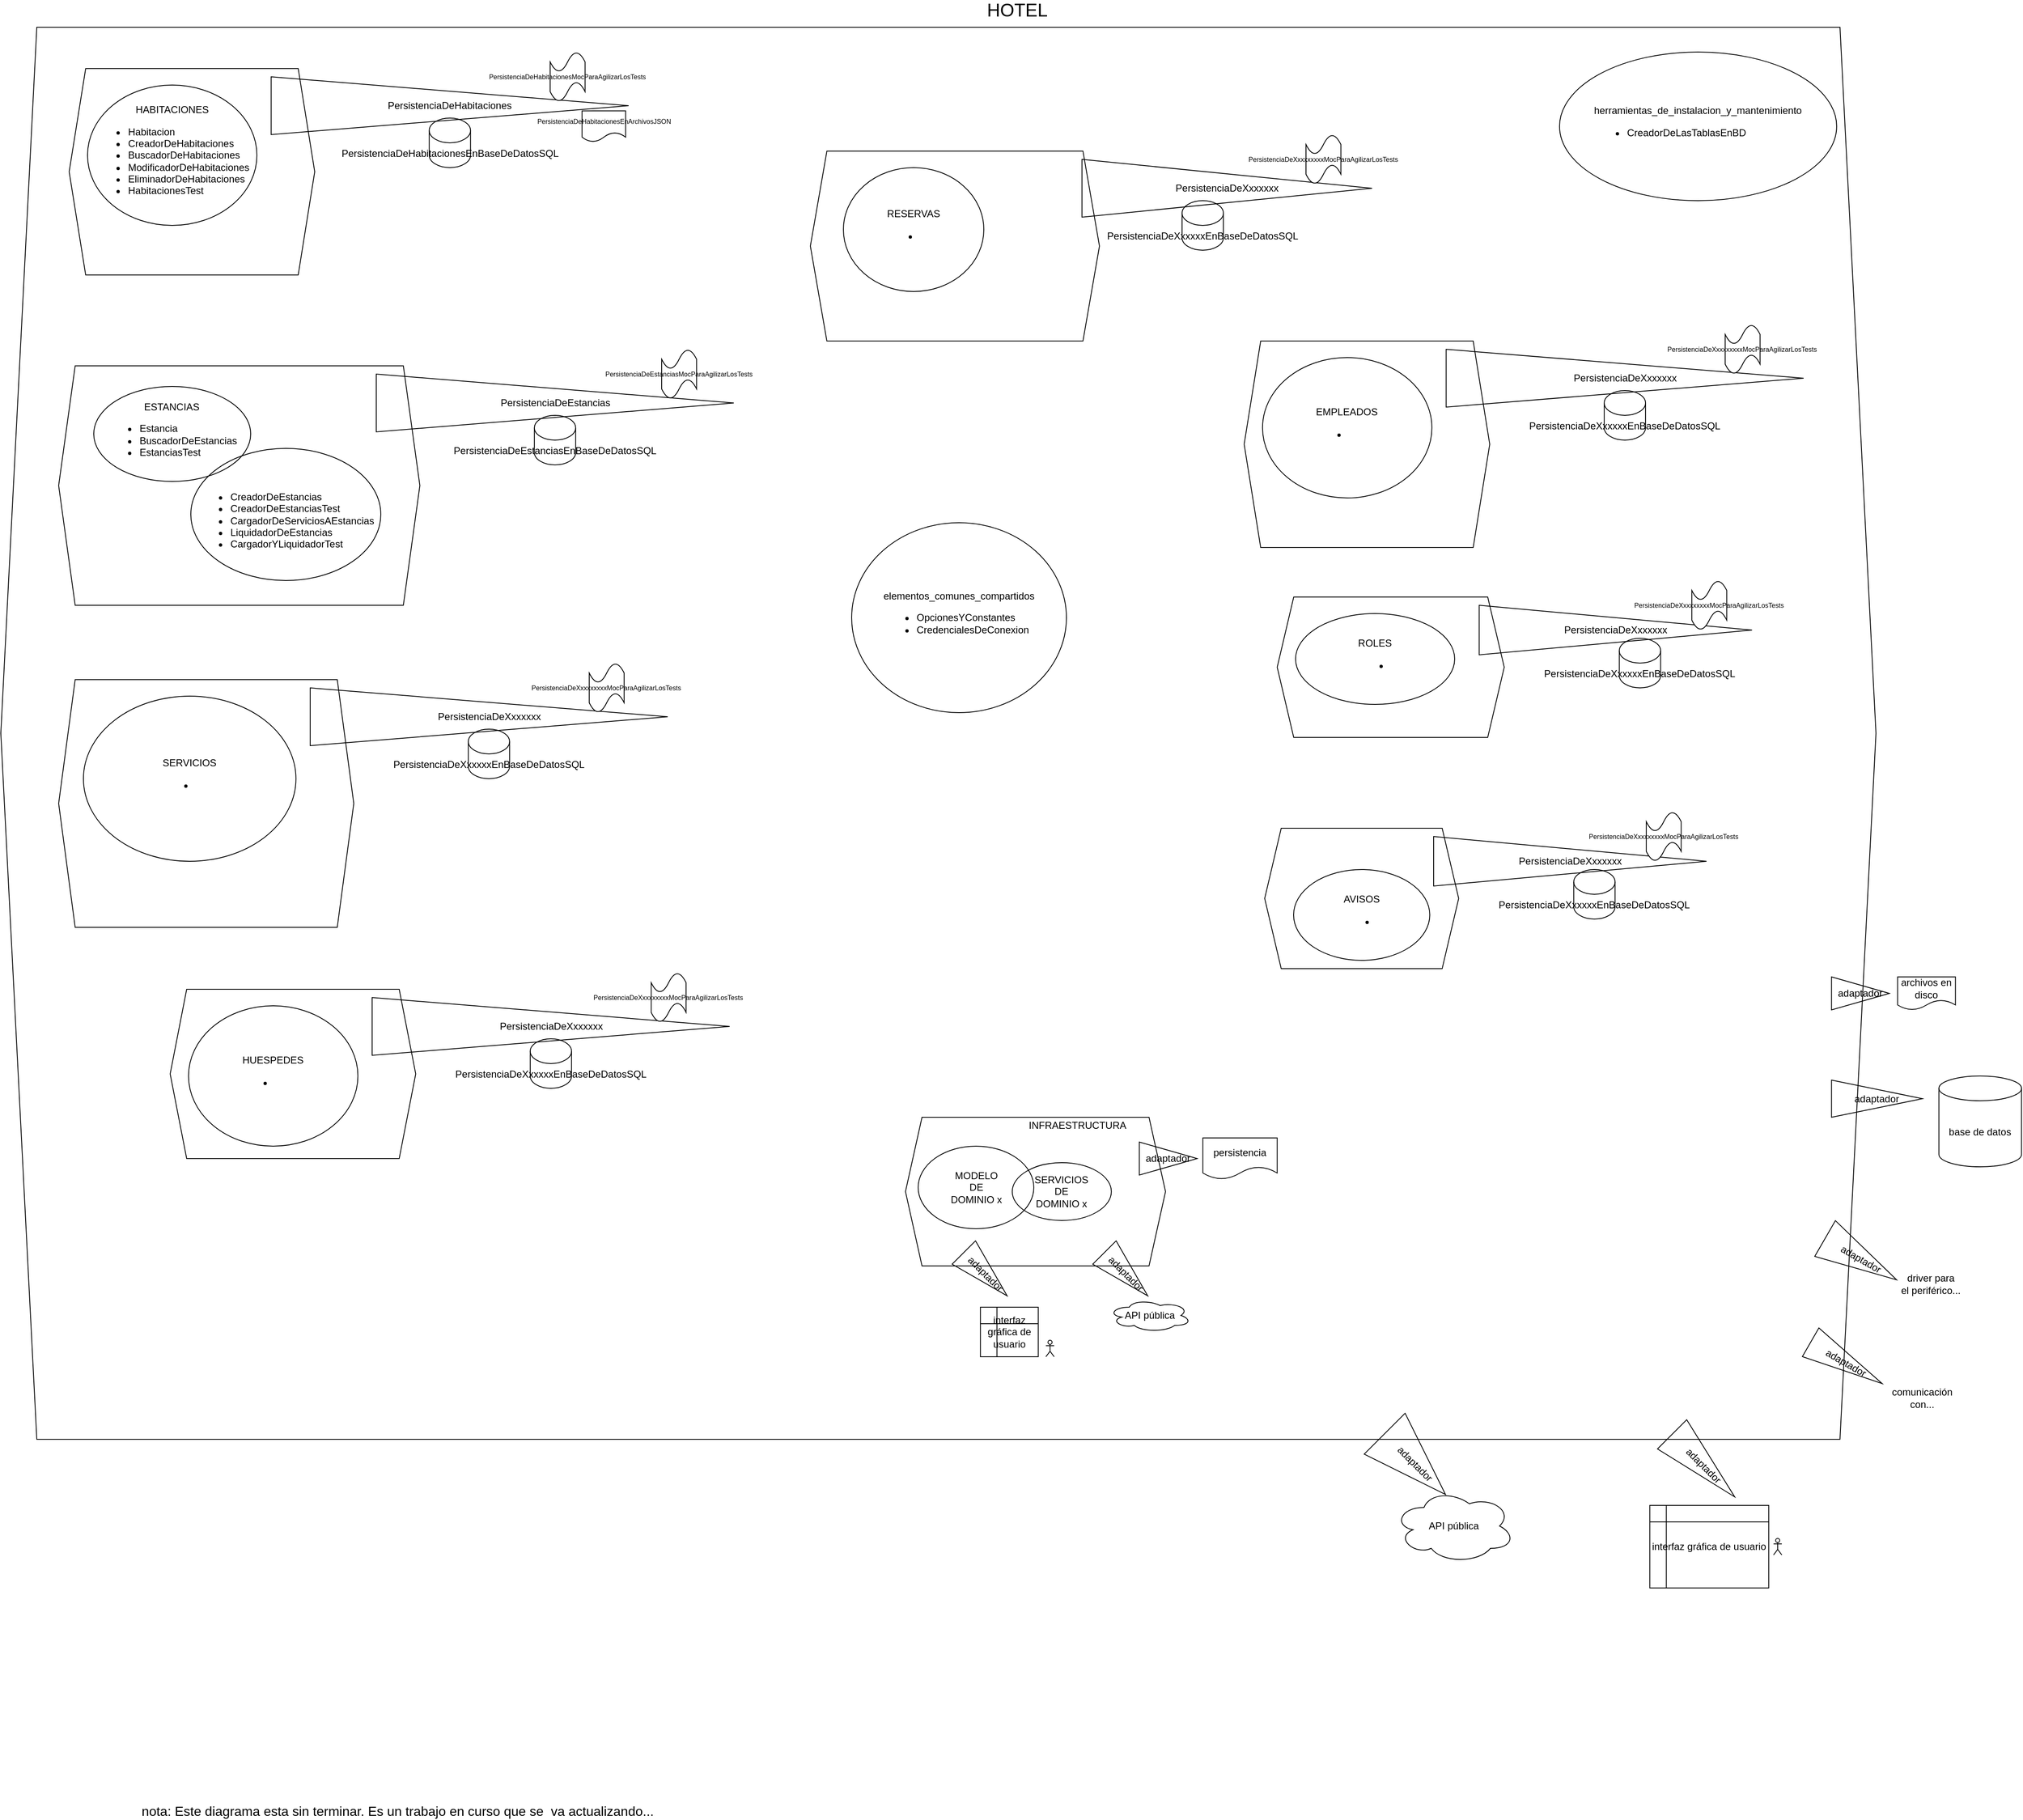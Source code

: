 <mxfile version="17.4.2" type="device"><diagram id="fawb_1DToHHd8euyWrso" name="Page-1"><mxGraphModel dx="3412" dy="2734" grid="1" gridSize="10" guides="1" tooltips="1" connect="1" arrows="1" fold="1" page="1" pageScale="1" pageWidth="827" pageHeight="1169" math="0" shadow="0"><root><mxCell id="0"/><mxCell id="1" parent="0"/><mxCell id="zOpKQJy59Za6-RHagnoH-13" value="" style="shape=hexagon;perimeter=hexagonPerimeter2;whiteSpace=wrap;html=1;fixedSize=1;fillColor=none;" parent="1" vertex="1"><mxGeometry x="335.15" y="210" width="314.82" height="180" as="geometry"/></mxCell><mxCell id="zOpKQJy59Za6-RHagnoH-43" value="" style="shape=hexagon;perimeter=hexagonPerimeter2;whiteSpace=wrap;html=1;fixedSize=1;fillColor=none;size=43.56;" parent="1" vertex="1"><mxGeometry x="-760" y="-1110" width="2270" height="1710" as="geometry"/></mxCell><mxCell id="zOpKQJy59Za6-RHagnoH-1" value="" style="shape=hexagon;perimeter=hexagonPerimeter2;whiteSpace=wrap;html=1;fixedSize=1;fillColor=none;" parent="1" vertex="1"><mxGeometry x="-677.28" y="-1060" width="297.28" height="250" as="geometry"/></mxCell><mxCell id="9BcdYIsxv-biDYo2QqQj-2" value="SERVICIOS&lt;br&gt;DE&lt;br&gt;DOMINIO x" style="ellipse;whiteSpace=wrap;html=1;fillColor=none;" parent="1" vertex="1"><mxGeometry x="464.4" y="265" width="120" height="70" as="geometry"/></mxCell><mxCell id="9BcdYIsxv-biDYo2QqQj-7" value="adaptador" style="triangle;whiteSpace=wrap;html=1;fillColor=none;" parent="1" vertex="1"><mxGeometry x="1456.21" y="165" width="110" height="45" as="geometry"/></mxCell><mxCell id="9BcdYIsxv-biDYo2QqQj-8" value="base de datos" style="shape=cylinder3;whiteSpace=wrap;html=1;boundedLbl=1;backgroundOutline=1;size=15;fillColor=none;" parent="1" vertex="1"><mxGeometry x="1586.21" y="160" width="100" height="110" as="geometry"/></mxCell><mxCell id="9BcdYIsxv-biDYo2QqQj-15" value="interfaz gráfica de usuario" style="shape=internalStorage;whiteSpace=wrap;html=1;backgroundOutline=1;fillColor=none;" parent="1" vertex="1"><mxGeometry x="1236.21" y="680" width="144" height="100" as="geometry"/></mxCell><mxCell id="9BcdYIsxv-biDYo2QqQj-16" value="&amp;nbsp;" style="shape=umlActor;verticalLabelPosition=bottom;verticalAlign=top;html=1;outlineConnect=0;fillColor=none;" parent="1" vertex="1"><mxGeometry x="1386.03" y="720" width="10" height="20" as="geometry"/></mxCell><mxCell id="9BcdYIsxv-biDYo2QqQj-18" value="adaptador" style="triangle;whiteSpace=wrap;html=1;fillColor=none;rotation=45;" parent="1" vertex="1"><mxGeometry x="900" y="595" width="104.14" height="70" as="geometry"/></mxCell><mxCell id="9BcdYIsxv-biDYo2QqQj-19" value="API pública" style="ellipse;shape=cloud;whiteSpace=wrap;html=1;fillColor=none;" parent="1" vertex="1"><mxGeometry x="926.21" y="660" width="146.42" height="90" as="geometry"/></mxCell><mxCell id="9BcdYIsxv-biDYo2QqQj-20" value="adaptador" style="triangle;whiteSpace=wrap;html=1;fillColor=none;" parent="1" vertex="1"><mxGeometry x="1456.21" y="40" width="70" height="40" as="geometry"/></mxCell><mxCell id="9BcdYIsxv-biDYo2QqQj-29" value="adaptador" style="triangle;whiteSpace=wrap;html=1;fillColor=none;rotation=30;" parent="1" vertex="1"><mxGeometry x="1424.2" y="487.5" width="100" height="40" as="geometry"/></mxCell><mxCell id="9BcdYIsxv-biDYo2QqQj-30" value="comunicación con..." style="text;html=1;strokeColor=none;fillColor=none;align=center;verticalAlign=middle;whiteSpace=wrap;rounded=0;" parent="1" vertex="1"><mxGeometry x="1546.21" y="540" width="40" height="20" as="geometry"/></mxCell><mxCell id="cleJ1Xr446QzX0gQGCqs-3" value="HABITACIONES&lt;br&gt;&lt;ul&gt;&lt;li style=&quot;text-align: left&quot;&gt;Habitacion&lt;/li&gt;&lt;li style=&quot;text-align: left&quot;&gt;CreadorDeHabitaciones&lt;/li&gt;&lt;li style=&quot;text-align: left&quot;&gt;BuscadorDeHabitaciones&lt;/li&gt;&lt;li style=&quot;text-align: left&quot;&gt;ModificadorDeHabitaciones&lt;/li&gt;&lt;li style=&quot;text-align: left&quot;&gt;EliminadorDeHabitaciones&lt;/li&gt;&lt;li style=&quot;text-align: left&quot;&gt;HabitacionesTest&lt;/li&gt;&lt;/ul&gt;" style="ellipse;whiteSpace=wrap;html=1;fillColor=none;align=center;" parent="1" vertex="1"><mxGeometry x="-655.03" y="-1040" width="205.03" height="170" as="geometry"/></mxCell><mxCell id="cleJ1Xr446QzX0gQGCqs-8" value="&lt;div style=&quot;font-size: 12px&quot;&gt;&lt;span style=&quot;font-size: 12px&quot;&gt;elementos_comunes_compartidos&lt;/span&gt;&lt;/div&gt;&lt;ul style=&quot;font-size: 12px&quot;&gt;&lt;li style=&quot;text-align: left ; font-size: 12px&quot;&gt;OpcionesYConstantes&lt;/li&gt;&lt;li style=&quot;text-align: left ; font-size: 12px&quot;&gt;CredencialesDeConexion&lt;/li&gt;&lt;/ul&gt;" style="ellipse;whiteSpace=wrap;html=1;fillColor=none;fontSize=12;align=center;" parent="1" vertex="1"><mxGeometry x="270.0" y="-510" width="260" height="230" as="geometry"/></mxCell><mxCell id="cleJ1Xr446QzX0gQGCqs-16" value="adaptador" style="triangle;whiteSpace=wrap;html=1;fillColor=none;rotation=30;" parent="1" vertex="1"><mxGeometry x="1441.7" y="356.83" width="100" height="50" as="geometry"/></mxCell><mxCell id="cleJ1Xr446QzX0gQGCqs-17" value="driver para&lt;br&gt;el periférico..." style="text;html=1;strokeColor=none;fillColor=none;align=center;verticalAlign=middle;whiteSpace=wrap;rounded=0;" parent="1" vertex="1"><mxGeometry x="1536.21" y="406.83" width="81" height="10" as="geometry"/></mxCell><mxCell id="zOpKQJy59Za6-RHagnoH-10" value="MODELO&lt;br&gt;DE&lt;br&gt;DOMINIO x" style="ellipse;whiteSpace=wrap;html=1;fillColor=none;" parent="1" vertex="1"><mxGeometry x="350.51" y="245" width="140" height="100" as="geometry"/></mxCell><mxCell id="zOpKQJy59Za6-RHagnoH-14" value="INFRAESTRUCTURA" style="text;html=1;strokeColor=none;fillColor=none;align=center;verticalAlign=middle;whiteSpace=wrap;rounded=0;" parent="1" vertex="1"><mxGeometry x="443.43" y="210" width="200.86" height="20" as="geometry"/></mxCell><mxCell id="zOpKQJy59Za6-RHagnoH-17" value="PersistenciaDeHabitaciones" style="triangle;whiteSpace=wrap;html=1;fillColor=none;" parent="1" vertex="1"><mxGeometry x="-432.75" y="-1050" width="432.75" height="70" as="geometry"/></mxCell><mxCell id="zOpKQJy59Za6-RHagnoH-22" value="adaptador" style="triangle;whiteSpace=wrap;html=1;fillColor=none;rotation=45;" parent="1" vertex="1"><mxGeometry x="1247.51" y="606.85" width="107.19" height="50" as="geometry"/></mxCell><mxCell id="zOpKQJy59Za6-RHagnoH-32" value="interfaz gráfica de usuario" style="shape=internalStorage;whiteSpace=wrap;html=1;backgroundOutline=1;fillColor=none;" parent="1" vertex="1"><mxGeometry x="425.88" y="440" width="70" height="60" as="geometry"/></mxCell><mxCell id="zOpKQJy59Za6-RHagnoH-33" value="&amp;nbsp;" style="shape=umlActor;verticalLabelPosition=bottom;verticalAlign=top;html=1;outlineConnect=0;fillColor=none;" parent="1" vertex="1"><mxGeometry x="505.15" y="480" width="10" height="20" as="geometry"/></mxCell><mxCell id="zOpKQJy59Za6-RHagnoH-34" value="adaptador" style="triangle;whiteSpace=wrap;html=1;fillColor=none;rotation=45;" parent="1" vertex="1"><mxGeometry x="394.93" y="380" width="74.14" height="40" as="geometry"/></mxCell><mxCell id="zOpKQJy59Za6-RHagnoH-35" value="adaptador" style="triangle;whiteSpace=wrap;html=1;fillColor=none;rotation=45;" parent="1" vertex="1"><mxGeometry x="565.15" y="380" width="74.14" height="40" as="geometry"/></mxCell><mxCell id="zOpKQJy59Za6-RHagnoH-36" value="API pública" style="ellipse;shape=cloud;whiteSpace=wrap;html=1;fillColor=none;" parent="1" vertex="1"><mxGeometry x="581.05" y="430" width="100" height="40" as="geometry"/></mxCell><mxCell id="zOpKQJy59Za6-RHagnoH-37" value="adaptador" style="triangle;whiteSpace=wrap;html=1;fillColor=none;" parent="1" vertex="1"><mxGeometry x="618.25" y="240" width="70" height="40" as="geometry"/></mxCell><mxCell id="FYol5Dj7dogtdcJNCWv0-2" value="&lt;font style=&quot;font-size: 12px&quot;&gt;PersistenciaDeHabitacionesEnBaseDeDatosSQL&lt;/font&gt;" style="shape=cylinder3;whiteSpace=wrap;html=1;boundedLbl=1;backgroundOutline=1;size=15;fillColor=none;fontSize=12;" parent="1" vertex="1"><mxGeometry x="-241.38" y="-1000" width="50" height="60" as="geometry"/></mxCell><mxCell id="FYol5Dj7dogtdcJNCWv0-3" value="&lt;span style=&quot;font-size: 8px;&quot;&gt;PersistenciaDeHabitacionesEnArchivosJSON&lt;/span&gt;" style="shape=document;whiteSpace=wrap;html=1;boundedLbl=1;fontSize=8;" parent="1" vertex="1"><mxGeometry x="-56.36" y="-1008.75" width="52.72" height="37.5" as="geometry"/></mxCell><mxCell id="FYol5Dj7dogtdcJNCWv0-4" value="&lt;span style=&quot;font-size: 8px&quot;&gt;PersistenciaDeHabitacionesMocParaAgilizarLosTests&lt;/span&gt;" style="shape=tape;whiteSpace=wrap;html=1;fontSize=8;" parent="1" vertex="1"><mxGeometry x="-94.97" y="-1080" width="42.25" height="60" as="geometry"/></mxCell><mxCell id="FYol5Dj7dogtdcJNCWv0-6" value="&lt;span&gt;archivos en disco&lt;/span&gt;" style="shape=document;whiteSpace=wrap;html=1;boundedLbl=1;fontSize=12;" parent="1" vertex="1"><mxGeometry x="1536.21" y="40" width="70" height="40" as="geometry"/></mxCell><mxCell id="FYol5Dj7dogtdcJNCWv0-7" value="&lt;span&gt;persistencia&lt;/span&gt;" style="shape=document;whiteSpace=wrap;html=1;boundedLbl=1;fontSize=12;" parent="1" vertex="1"><mxGeometry x="695.15" y="235" width="90" height="50" as="geometry"/></mxCell><mxCell id="bpp7hL8GvtIe5y0yvimQ-1" value="&lt;div style=&quot;font-size: 12px&quot;&gt;&lt;span style=&quot;font-size: 12px&quot;&gt;herramientas_de_instalacion_y_mantenimiento&lt;/span&gt;&lt;/div&gt;&lt;ul style=&quot;font-size: 12px&quot;&gt;&lt;li style=&quot;text-align: left ; font-size: 12px&quot;&gt;CreadorDeLasTablasEnBD&lt;/li&gt;&lt;/ul&gt;" style="ellipse;whiteSpace=wrap;html=1;fillColor=none;fontSize=12;align=center;" vertex="1" parent="1"><mxGeometry x="1126.94" y="-1080" width="335.49" height="180" as="geometry"/></mxCell><mxCell id="bpp7hL8GvtIe5y0yvimQ-2" value="" style="shape=hexagon;perimeter=hexagonPerimeter2;whiteSpace=wrap;html=1;fixedSize=1;fillColor=none;" vertex="1" parent="1"><mxGeometry x="-690" y="-700" width="437.28" height="290" as="geometry"/></mxCell><mxCell id="bpp7hL8GvtIe5y0yvimQ-3" value="ESTANCIAS&lt;br&gt;&lt;ul&gt;&lt;li style=&quot;text-align: left&quot;&gt;Estancia&lt;/li&gt;&lt;li style=&quot;text-align: left&quot;&gt;BuscadorDeEstancias&lt;/li&gt;&lt;li style=&quot;text-align: left&quot;&gt;EstanciasTest&lt;/li&gt;&lt;/ul&gt;" style="ellipse;whiteSpace=wrap;html=1;fillColor=none;align=center;" vertex="1" parent="1"><mxGeometry x="-647.51" y="-675" width="190" height="115" as="geometry"/></mxCell><mxCell id="bpp7hL8GvtIe5y0yvimQ-4" value="PersistenciaDeEstancias" style="triangle;whiteSpace=wrap;html=1;fillColor=none;" vertex="1" parent="1"><mxGeometry x="-305.47" y="-690" width="432.75" height="70" as="geometry"/></mxCell><mxCell id="bpp7hL8GvtIe5y0yvimQ-8" value="&lt;font style=&quot;font-size: 12px&quot;&gt;PersistenciaDeEstanciasEnBaseDeDatosSQL&lt;/font&gt;" style="shape=cylinder3;whiteSpace=wrap;html=1;boundedLbl=1;backgroundOutline=1;size=15;fillColor=none;fontSize=12;" vertex="1" parent="1"><mxGeometry x="-114.1" y="-640" width="50" height="60" as="geometry"/></mxCell><mxCell id="bpp7hL8GvtIe5y0yvimQ-9" value="&lt;span style=&quot;font-size: 8px&quot;&gt;PersistenciaDeEstanciasMocParaAgilizarLosTests&lt;/span&gt;" style="shape=tape;whiteSpace=wrap;html=1;fontSize=8;" vertex="1" parent="1"><mxGeometry x="40" y="-720" width="42.25" height="60" as="geometry"/></mxCell><mxCell id="bpp7hL8GvtIe5y0yvimQ-10" value="&amp;nbsp;&lt;br&gt;&lt;ul&gt;&lt;li style=&quot;text-align: left&quot;&gt;CreadorDeEstancias&lt;/li&gt;&lt;li style=&quot;text-align: left&quot;&gt;CreadorDeEstanciasTest&lt;/li&gt;&lt;li style=&quot;text-align: left&quot;&gt;CargadorDeServiciosAEstancias&lt;/li&gt;&lt;li style=&quot;text-align: left&quot;&gt;LiquidadorDeEstancias&lt;/li&gt;&lt;li style=&quot;text-align: left&quot;&gt;CargadorYLiquidadorTest&lt;/li&gt;&lt;/ul&gt;" style="ellipse;whiteSpace=wrap;html=1;fillColor=none;align=center;" vertex="1" parent="1"><mxGeometry x="-530" y="-600" width="230" height="160" as="geometry"/></mxCell><mxCell id="bpp7hL8GvtIe5y0yvimQ-29" value="" style="shape=hexagon;perimeter=hexagonPerimeter2;whiteSpace=wrap;html=1;fixedSize=1;fillColor=none;" vertex="1" parent="1"><mxGeometry x="745.15" y="-730" width="297.28" height="250" as="geometry"/></mxCell><mxCell id="bpp7hL8GvtIe5y0yvimQ-30" value="EMPLEADOS&lt;br&gt;&lt;ul&gt;&lt;li style=&quot;text-align: left&quot;&gt;&lt;br&gt;&lt;/li&gt;&lt;/ul&gt;" style="ellipse;whiteSpace=wrap;html=1;fillColor=none;align=center;" vertex="1" parent="1"><mxGeometry x="767.4" y="-710" width="205.03" height="170" as="geometry"/></mxCell><mxCell id="bpp7hL8GvtIe5y0yvimQ-31" value="PersistenciaDeXxxxxxx" style="triangle;whiteSpace=wrap;html=1;fillColor=none;" vertex="1" parent="1"><mxGeometry x="989.68" y="-720" width="432.75" height="70" as="geometry"/></mxCell><mxCell id="bpp7hL8GvtIe5y0yvimQ-32" value="&lt;font style=&quot;font-size: 12px&quot;&gt;PersistenciaDeXxxxxxEnBaseDeDatosSQL&lt;/font&gt;" style="shape=cylinder3;whiteSpace=wrap;html=1;boundedLbl=1;backgroundOutline=1;size=15;fillColor=none;fontSize=12;" vertex="1" parent="1"><mxGeometry x="1181.05" y="-670" width="50" height="60" as="geometry"/></mxCell><mxCell id="bpp7hL8GvtIe5y0yvimQ-33" value="&lt;span style=&quot;font-size: 8px&quot;&gt;PersistenciaDeXxxxxxxxxMocParaAgilizarLosTests&lt;/span&gt;" style="shape=tape;whiteSpace=wrap;html=1;fontSize=8;" vertex="1" parent="1"><mxGeometry x="1327.46" y="-750" width="42.25" height="60" as="geometry"/></mxCell><mxCell id="bpp7hL8GvtIe5y0yvimQ-34" value="" style="shape=hexagon;perimeter=hexagonPerimeter2;whiteSpace=wrap;html=1;fixedSize=1;fillColor=none;" vertex="1" parent="1"><mxGeometry x="220" y="-960" width="350" height="230" as="geometry"/></mxCell><mxCell id="bpp7hL8GvtIe5y0yvimQ-35" value="RESERVAS&lt;br&gt;&lt;ul&gt;&lt;li style=&quot;text-align: left&quot;&gt;&lt;br&gt;&lt;/li&gt;&lt;/ul&gt;" style="ellipse;whiteSpace=wrap;html=1;fillColor=none;align=center;" vertex="1" parent="1"><mxGeometry x="260" y="-940" width="170" height="150" as="geometry"/></mxCell><mxCell id="bpp7hL8GvtIe5y0yvimQ-36" value="PersistenciaDeXxxxxxx" style="triangle;whiteSpace=wrap;html=1;fillColor=none;" vertex="1" parent="1"><mxGeometry x="548.82" y="-950" width="351.18" height="70" as="geometry"/></mxCell><mxCell id="bpp7hL8GvtIe5y0yvimQ-37" value="&lt;font style=&quot;font-size: 12px&quot;&gt;PersistenciaDeXxxxxxEnBaseDeDatosSQL&lt;/font&gt;" style="shape=cylinder3;whiteSpace=wrap;html=1;boundedLbl=1;backgroundOutline=1;size=15;fillColor=none;fontSize=12;" vertex="1" parent="1"><mxGeometry x="670" y="-900" width="50" height="60" as="geometry"/></mxCell><mxCell id="bpp7hL8GvtIe5y0yvimQ-38" value="&lt;span style=&quot;font-size: 8px&quot;&gt;PersistenciaDeXxxxxxxxxMocParaAgilizarLosTests&lt;/span&gt;" style="shape=tape;whiteSpace=wrap;html=1;fontSize=8;" vertex="1" parent="1"><mxGeometry x="820.0" y="-980" width="42.25" height="60" as="geometry"/></mxCell><mxCell id="bpp7hL8GvtIe5y0yvimQ-39" value="" style="shape=hexagon;perimeter=hexagonPerimeter2;whiteSpace=wrap;html=1;fixedSize=1;fillColor=none;" vertex="1" parent="1"><mxGeometry x="-690" y="-320" width="357.28" height="300" as="geometry"/></mxCell><mxCell id="bpp7hL8GvtIe5y0yvimQ-40" value="SERVICIOS&lt;br&gt;&lt;ul&gt;&lt;li style=&quot;text-align: left&quot;&gt;&lt;br&gt;&lt;/li&gt;&lt;/ul&gt;" style="ellipse;whiteSpace=wrap;html=1;fillColor=none;align=center;" vertex="1" parent="1"><mxGeometry x="-660" y="-300" width="257.28" height="200" as="geometry"/></mxCell><mxCell id="bpp7hL8GvtIe5y0yvimQ-41" value="PersistenciaDeXxxxxxx" style="triangle;whiteSpace=wrap;html=1;fillColor=none;" vertex="1" parent="1"><mxGeometry x="-385.47" y="-310" width="432.75" height="70" as="geometry"/></mxCell><mxCell id="bpp7hL8GvtIe5y0yvimQ-42" value="&lt;font style=&quot;font-size: 12px&quot;&gt;PersistenciaDeXxxxxxEnBaseDeDatosSQL&lt;/font&gt;" style="shape=cylinder3;whiteSpace=wrap;html=1;boundedLbl=1;backgroundOutline=1;size=15;fillColor=none;fontSize=12;" vertex="1" parent="1"><mxGeometry x="-194.1" y="-260" width="50" height="60" as="geometry"/></mxCell><mxCell id="bpp7hL8GvtIe5y0yvimQ-43" value="&lt;span style=&quot;font-size: 8px&quot;&gt;PersistenciaDeXxxxxxxxxMocParaAgilizarLosTests&lt;/span&gt;" style="shape=tape;whiteSpace=wrap;html=1;fontSize=8;" vertex="1" parent="1"><mxGeometry x="-47.69" y="-340" width="42.25" height="60" as="geometry"/></mxCell><mxCell id="bpp7hL8GvtIe5y0yvimQ-44" value="" style="shape=hexagon;perimeter=hexagonPerimeter2;whiteSpace=wrap;html=1;fixedSize=1;fillColor=none;" vertex="1" parent="1"><mxGeometry x="-555.01" y="55" width="297.28" height="205" as="geometry"/></mxCell><mxCell id="bpp7hL8GvtIe5y0yvimQ-45" value="HUESPEDES&lt;br&gt;&lt;ul&gt;&lt;li style=&quot;text-align: left&quot;&gt;&lt;br&gt;&lt;/li&gt;&lt;/ul&gt;" style="ellipse;whiteSpace=wrap;html=1;fillColor=none;align=center;" vertex="1" parent="1"><mxGeometry x="-532.76" y="75" width="205.03" height="170" as="geometry"/></mxCell><mxCell id="bpp7hL8GvtIe5y0yvimQ-46" value="PersistenciaDeXxxxxxx" style="triangle;whiteSpace=wrap;html=1;fillColor=none;" vertex="1" parent="1"><mxGeometry x="-310.48" y="65" width="432.75" height="70" as="geometry"/></mxCell><mxCell id="bpp7hL8GvtIe5y0yvimQ-47" value="&lt;font style=&quot;font-size: 12px&quot;&gt;PersistenciaDeXxxxxxEnBaseDeDatosSQL&lt;/font&gt;" style="shape=cylinder3;whiteSpace=wrap;html=1;boundedLbl=1;backgroundOutline=1;size=15;fillColor=none;fontSize=12;" vertex="1" parent="1"><mxGeometry x="-119.11" y="115" width="50" height="60" as="geometry"/></mxCell><mxCell id="bpp7hL8GvtIe5y0yvimQ-48" value="&lt;span style=&quot;font-size: 8px&quot;&gt;PersistenciaDeXxxxxxxxxMocParaAgilizarLosTests&lt;/span&gt;" style="shape=tape;whiteSpace=wrap;html=1;fontSize=8;" vertex="1" parent="1"><mxGeometry x="27.3" y="35" width="42.25" height="60" as="geometry"/></mxCell><mxCell id="bpp7hL8GvtIe5y0yvimQ-49" value="" style="shape=hexagon;perimeter=hexagonPerimeter2;whiteSpace=wrap;html=1;fixedSize=1;fillColor=none;" vertex="1" parent="1"><mxGeometry x="785.15" y="-420" width="274.85" height="170" as="geometry"/></mxCell><mxCell id="bpp7hL8GvtIe5y0yvimQ-50" value="ROLES&lt;br&gt;&lt;ul&gt;&lt;li style=&quot;text-align: left&quot;&gt;&lt;br&gt;&lt;/li&gt;&lt;/ul&gt;" style="ellipse;whiteSpace=wrap;html=1;fillColor=none;align=center;" vertex="1" parent="1"><mxGeometry x="807.4" y="-400" width="192.6" height="110" as="geometry"/></mxCell><mxCell id="bpp7hL8GvtIe5y0yvimQ-51" value="PersistenciaDeXxxxxxx" style="triangle;whiteSpace=wrap;html=1;fillColor=none;" vertex="1" parent="1"><mxGeometry x="1029.68" y="-410" width="330.32" height="60" as="geometry"/></mxCell><mxCell id="bpp7hL8GvtIe5y0yvimQ-52" value="&lt;font style=&quot;font-size: 12px&quot;&gt;PersistenciaDeXxxxxxEnBaseDeDatosSQL&lt;/font&gt;" style="shape=cylinder3;whiteSpace=wrap;html=1;boundedLbl=1;backgroundOutline=1;size=15;fillColor=none;fontSize=12;" vertex="1" parent="1"><mxGeometry x="1199.31" y="-370" width="50" height="60" as="geometry"/></mxCell><mxCell id="bpp7hL8GvtIe5y0yvimQ-53" value="&lt;span style=&quot;font-size: 8px&quot;&gt;PersistenciaDeXxxxxxxxxMocParaAgilizarLosTests&lt;/span&gt;" style="shape=tape;whiteSpace=wrap;html=1;fontSize=8;" vertex="1" parent="1"><mxGeometry x="1287.09" y="-440" width="42.25" height="60" as="geometry"/></mxCell><mxCell id="bpp7hL8GvtIe5y0yvimQ-59" value="" style="shape=hexagon;perimeter=hexagonPerimeter2;whiteSpace=wrap;html=1;fixedSize=1;fillColor=none;" vertex="1" parent="1"><mxGeometry x="770" y="-140" width="234.85" height="170" as="geometry"/></mxCell><mxCell id="bpp7hL8GvtIe5y0yvimQ-60" value="AVISOS&lt;br&gt;&lt;ul&gt;&lt;li style=&quot;text-align: left&quot;&gt;&lt;br&gt;&lt;/li&gt;&lt;/ul&gt;" style="ellipse;whiteSpace=wrap;html=1;fillColor=none;align=center;" vertex="1" parent="1"><mxGeometry x="805" y="-90" width="164.85" height="110" as="geometry"/></mxCell><mxCell id="bpp7hL8GvtIe5y0yvimQ-61" value="PersistenciaDeXxxxxxx" style="triangle;whiteSpace=wrap;html=1;fillColor=none;" vertex="1" parent="1"><mxGeometry x="974.53" y="-130" width="330.32" height="60" as="geometry"/></mxCell><mxCell id="bpp7hL8GvtIe5y0yvimQ-62" value="&lt;font style=&quot;font-size: 12px&quot;&gt;PersistenciaDeXxxxxxEnBaseDeDatosSQL&lt;/font&gt;" style="shape=cylinder3;whiteSpace=wrap;html=1;boundedLbl=1;backgroundOutline=1;size=15;fillColor=none;fontSize=12;" vertex="1" parent="1"><mxGeometry x="1144.16" y="-90" width="50" height="60" as="geometry"/></mxCell><mxCell id="bpp7hL8GvtIe5y0yvimQ-63" value="&lt;span style=&quot;font-size: 8px&quot;&gt;PersistenciaDeXxxxxxxxxMocParaAgilizarLosTests&lt;/span&gt;" style="shape=tape;whiteSpace=wrap;html=1;fontSize=8;" vertex="1" parent="1"><mxGeometry x="1231.94" y="-160" width="42.25" height="60" as="geometry"/></mxCell><mxCell id="bpp7hL8GvtIe5y0yvimQ-64" value="nota: Este diagrama esta sin terminar. Es un trabajo en curso que se&amp;nbsp; va actualizando..." style="text;html=1;resizable=0;autosize=1;align=center;verticalAlign=middle;points=[];fillColor=none;strokeColor=none;rounded=0;fontSize=16;" vertex="1" parent="1"><mxGeometry x="-600" y="1040" width="640" height="20" as="geometry"/></mxCell><mxCell id="bpp7hL8GvtIe5y0yvimQ-65" value="HOTEL" style="text;html=1;resizable=0;autosize=1;align=center;verticalAlign=middle;points=[];fillColor=none;strokeColor=none;rounded=0;fontSize=22;" vertex="1" parent="1"><mxGeometry x="440" y="-1140" width="60" height="20" as="geometry"/></mxCell></root></mxGraphModel></diagram></mxfile>